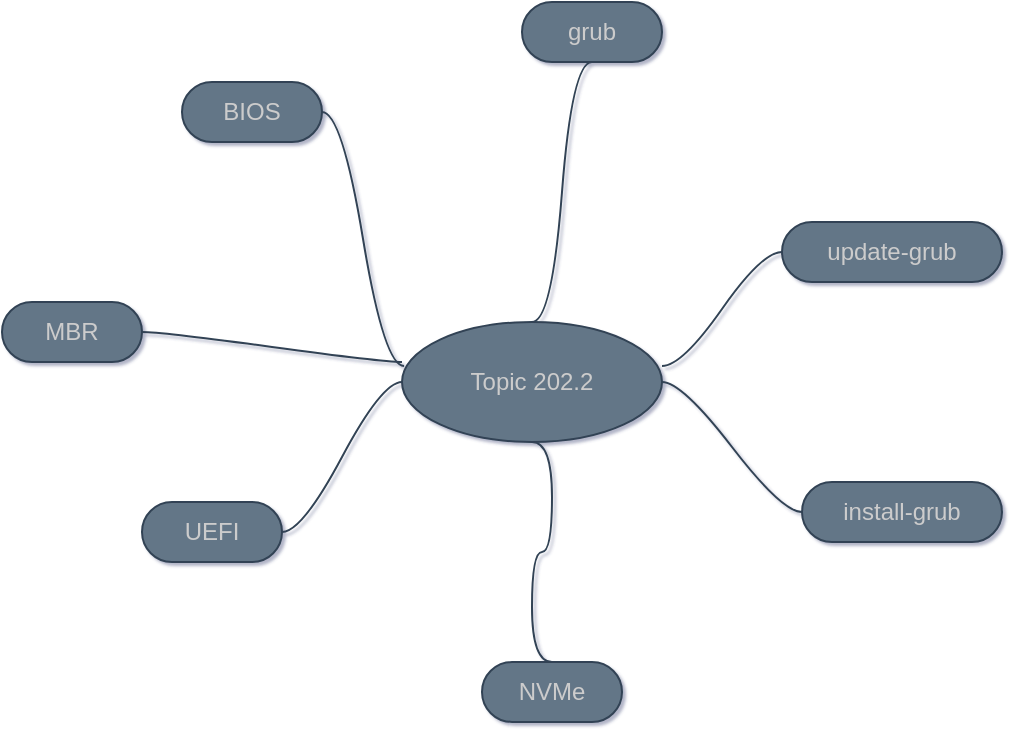 <mxfile>
    <diagram id="bvMxqJy8REenpndCrTQX" name="Page-1">
        <mxGraphModel dx="890" dy="1478" grid="1" gridSize="10" guides="1" tooltips="1" connect="1" arrows="1" fold="1" page="1" pageScale="1" pageWidth="850" pageHeight="1100" background="none" math="0" shadow="1">
            <root>
                <mxCell id="0"/>
                <mxCell id="1" parent="0"/>
                <mxCell id="8" value="Topic 202.2" style="ellipse;whiteSpace=wrap;html=1;align=center;treeFolding=1;treeMoving=1;newEdgeStyle={&quot;edgeStyle&quot;:&quot;entityRelationEdgeStyle&quot;,&quot;startArrow&quot;:&quot;none&quot;,&quot;endArrow&quot;:&quot;none&quot;,&quot;segment&quot;:10,&quot;curved&quot;:1};fillColor=#647687;fontColor=#CCCCCC;strokeColor=#314354;" parent="1" vertex="1">
                    <mxGeometry x="380" y="-400" width="130" height="60" as="geometry"/>
                </mxCell>
                <mxCell id="100" value="BIOS" style="whiteSpace=wrap;html=1;rounded=1;arcSize=50;align=center;verticalAlign=middle;strokeWidth=1;autosize=1;spacing=4;treeFolding=1;treeMoving=1;newEdgeStyle={&quot;edgeStyle&quot;:&quot;entityRelationEdgeStyle&quot;,&quot;startArrow&quot;:&quot;none&quot;,&quot;endArrow&quot;:&quot;none&quot;,&quot;segment&quot;:10,&quot;curved&quot;:1};fillColor=#647687;fontColor=#CCCCCC;strokeColor=#314354;" parent="1" vertex="1">
                    <mxGeometry x="270.0" y="-520" width="70" height="30" as="geometry"/>
                </mxCell>
                <mxCell id="108" value="" style="edgeStyle=entityRelationEdgeStyle;startArrow=none;endArrow=none;segment=10;curved=1;entryX=1;entryY=0.5;entryDx=0;entryDy=0;fillColor=#647687;strokeColor=#314354;shadow=0;fontColor=#CCCCCC;exitX=0.008;exitY=0.367;exitDx=0;exitDy=0;exitPerimeter=0;" parent="1" source="8" target="100" edge="1">
                    <mxGeometry relative="1" as="geometry">
                        <mxPoint x="410" y="-500" as="sourcePoint"/>
                        <mxPoint x="295" y="-370" as="targetPoint"/>
                    </mxGeometry>
                </mxCell>
                <mxCell id="115" value="grub" style="whiteSpace=wrap;html=1;rounded=1;arcSize=50;align=center;verticalAlign=middle;strokeWidth=1;autosize=1;spacing=4;treeFolding=1;treeMoving=1;newEdgeStyle={&quot;edgeStyle&quot;:&quot;entityRelationEdgeStyle&quot;,&quot;startArrow&quot;:&quot;none&quot;,&quot;endArrow&quot;:&quot;none&quot;,&quot;segment&quot;:10,&quot;curved&quot;:1};fillColor=#647687;fontColor=#CCCCCC;strokeColor=#314354;" parent="1" vertex="1">
                    <mxGeometry x="440" y="-560" width="70" height="30" as="geometry"/>
                </mxCell>
                <mxCell id="116" value="" style="edgeStyle=entityRelationEdgeStyle;startArrow=none;endArrow=none;segment=10;curved=1;exitX=0.5;exitY=0;exitDx=0;exitDy=0;fillColor=#647687;strokeColor=#314354;shadow=0;fontColor=#CCCCCC;entryX=0.5;entryY=1;entryDx=0;entryDy=0;" parent="1" source="8" target="115" edge="1">
                    <mxGeometry relative="1" as="geometry">
                        <mxPoint x="445" y="-520" as="sourcePoint"/>
                        <mxPoint x="807" y="-507" as="targetPoint"/>
                    </mxGeometry>
                </mxCell>
                <mxCell id="118" value="update-grub" style="whiteSpace=wrap;html=1;rounded=1;arcSize=50;align=center;verticalAlign=middle;strokeWidth=1;autosize=1;spacing=4;treeFolding=1;treeMoving=1;newEdgeStyle={&quot;edgeStyle&quot;:&quot;entityRelationEdgeStyle&quot;,&quot;startArrow&quot;:&quot;none&quot;,&quot;endArrow&quot;:&quot;none&quot;,&quot;segment&quot;:10,&quot;curved&quot;:1};fillColor=#647687;fontColor=#CCCCCC;strokeColor=#314354;" parent="1" vertex="1">
                    <mxGeometry x="570" y="-450" width="110" height="30" as="geometry"/>
                </mxCell>
                <mxCell id="119" value="" style="edgeStyle=entityRelationEdgeStyle;startArrow=none;endArrow=none;segment=10;curved=1;exitX=1;exitY=0.367;exitDx=0;exitDy=0;fillColor=#647687;strokeColor=#314354;shadow=0;fontColor=#CCCCCC;entryX=0;entryY=0.5;entryDx=0;entryDy=0;exitPerimeter=0;" parent="1" source="8" target="118" edge="1">
                    <mxGeometry relative="1" as="geometry">
                        <mxPoint x="445" y="-520" as="sourcePoint"/>
                        <mxPoint x="872" y="-457" as="targetPoint"/>
                    </mxGeometry>
                </mxCell>
                <mxCell id="124" value="UEFI" style="whiteSpace=wrap;html=1;rounded=1;arcSize=50;align=center;verticalAlign=middle;strokeWidth=1;autosize=1;spacing=4;treeFolding=1;treeMoving=1;newEdgeStyle={&quot;edgeStyle&quot;:&quot;entityRelationEdgeStyle&quot;,&quot;startArrow&quot;:&quot;none&quot;,&quot;endArrow&quot;:&quot;none&quot;,&quot;segment&quot;:10,&quot;curved&quot;:1};fillColor=#647687;fontColor=#CCCCCC;strokeColor=#314354;" parent="1" vertex="1">
                    <mxGeometry x="250" y="-310" width="70" height="30" as="geometry"/>
                </mxCell>
                <mxCell id="125" value="" style="edgeStyle=entityRelationEdgeStyle;startArrow=none;endArrow=none;segment=10;curved=1;exitX=0;exitY=0.5;exitDx=0;exitDy=0;entryX=1;entryY=0.5;entryDx=0;entryDy=0;fillColor=#647687;strokeColor=#314354;shadow=0;fontColor=#CCCCCC;" parent="1" source="8" target="124" edge="1">
                    <mxGeometry relative="1" as="geometry">
                        <mxPoint x="165" y="-360" as="sourcePoint"/>
                        <mxPoint x="-5" y="-410" as="targetPoint"/>
                    </mxGeometry>
                </mxCell>
                <mxCell id="130" value="NVMe" style="whiteSpace=wrap;html=1;rounded=1;arcSize=50;align=center;verticalAlign=middle;strokeWidth=1;autosize=1;spacing=4;treeFolding=1;treeMoving=1;newEdgeStyle={&quot;edgeStyle&quot;:&quot;entityRelationEdgeStyle&quot;,&quot;startArrow&quot;:&quot;none&quot;,&quot;endArrow&quot;:&quot;none&quot;,&quot;segment&quot;:10,&quot;curved&quot;:1};fillColor=#647687;fontColor=#CCCCCC;strokeColor=#314354;" parent="1" vertex="1">
                    <mxGeometry x="420" y="-230" width="70" height="30" as="geometry"/>
                </mxCell>
                <mxCell id="131" value="" style="edgeStyle=entityRelationEdgeStyle;startArrow=none;endArrow=none;segment=10;curved=1;entryX=0.5;entryY=0;entryDx=0;entryDy=0;fillColor=#647687;strokeColor=#314354;shadow=0;fontColor=#CCCCCC;exitX=0.5;exitY=1;exitDx=0;exitDy=0;" parent="1" source="8" target="130" edge="1">
                    <mxGeometry relative="1" as="geometry">
                        <mxPoint x="480" y="-245" as="sourcePoint"/>
                        <mxPoint x="395" y="-295" as="targetPoint"/>
                    </mxGeometry>
                </mxCell>
                <mxCell id="152" value="install-grub" style="whiteSpace=wrap;html=1;rounded=1;arcSize=50;align=center;verticalAlign=middle;strokeWidth=1;autosize=1;spacing=4;treeFolding=1;treeMoving=1;newEdgeStyle={&quot;edgeStyle&quot;:&quot;entityRelationEdgeStyle&quot;,&quot;startArrow&quot;:&quot;none&quot;,&quot;endArrow&quot;:&quot;none&quot;,&quot;segment&quot;:10,&quot;curved&quot;:1};fillColor=#647687;fontColor=#CCCCCC;strokeColor=#314354;" parent="1" vertex="1">
                    <mxGeometry x="580" y="-320" width="100" height="30" as="geometry"/>
                </mxCell>
                <mxCell id="153" value="" style="edgeStyle=entityRelationEdgeStyle;startArrow=none;endArrow=none;segment=10;curved=1;exitX=1;exitY=0.5;exitDx=0;exitDy=0;fillColor=#647687;strokeColor=#314354;shadow=0;fontColor=#CCCCCC;entryX=0;entryY=0.5;entryDx=0;entryDy=0;" parent="1" source="8" target="152" edge="1">
                    <mxGeometry relative="1" as="geometry">
                        <mxPoint x="540" y="-257.98" as="sourcePoint"/>
                        <mxPoint x="902" y="-337" as="targetPoint"/>
                    </mxGeometry>
                </mxCell>
                <mxCell id="156" value="MBR" style="whiteSpace=wrap;html=1;rounded=1;arcSize=50;align=center;verticalAlign=middle;strokeWidth=1;autosize=1;spacing=4;treeFolding=1;treeMoving=1;newEdgeStyle={&quot;edgeStyle&quot;:&quot;entityRelationEdgeStyle&quot;,&quot;startArrow&quot;:&quot;none&quot;,&quot;endArrow&quot;:&quot;none&quot;,&quot;segment&quot;:10,&quot;curved&quot;:1};fillColor=#647687;fontColor=#CCCCCC;strokeColor=#314354;" parent="1" vertex="1">
                    <mxGeometry x="180.0" y="-410" width="70" height="30" as="geometry"/>
                </mxCell>
                <mxCell id="157" value="" style="edgeStyle=entityRelationEdgeStyle;startArrow=none;endArrow=none;segment=10;curved=1;entryX=1;entryY=0.5;entryDx=0;entryDy=0;fillColor=#647687;strokeColor=#314354;shadow=0;fontColor=#CCCCCC;exitX=0;exitY=0.333;exitDx=0;exitDy=0;exitPerimeter=0;" parent="1" source="8" target="156" edge="1">
                    <mxGeometry relative="1" as="geometry">
                        <mxPoint x="225" y="-430" as="sourcePoint"/>
                        <mxPoint x="140" y="-430" as="targetPoint"/>
                    </mxGeometry>
                </mxCell>
            </root>
        </mxGraphModel>
    </diagram>
</mxfile>